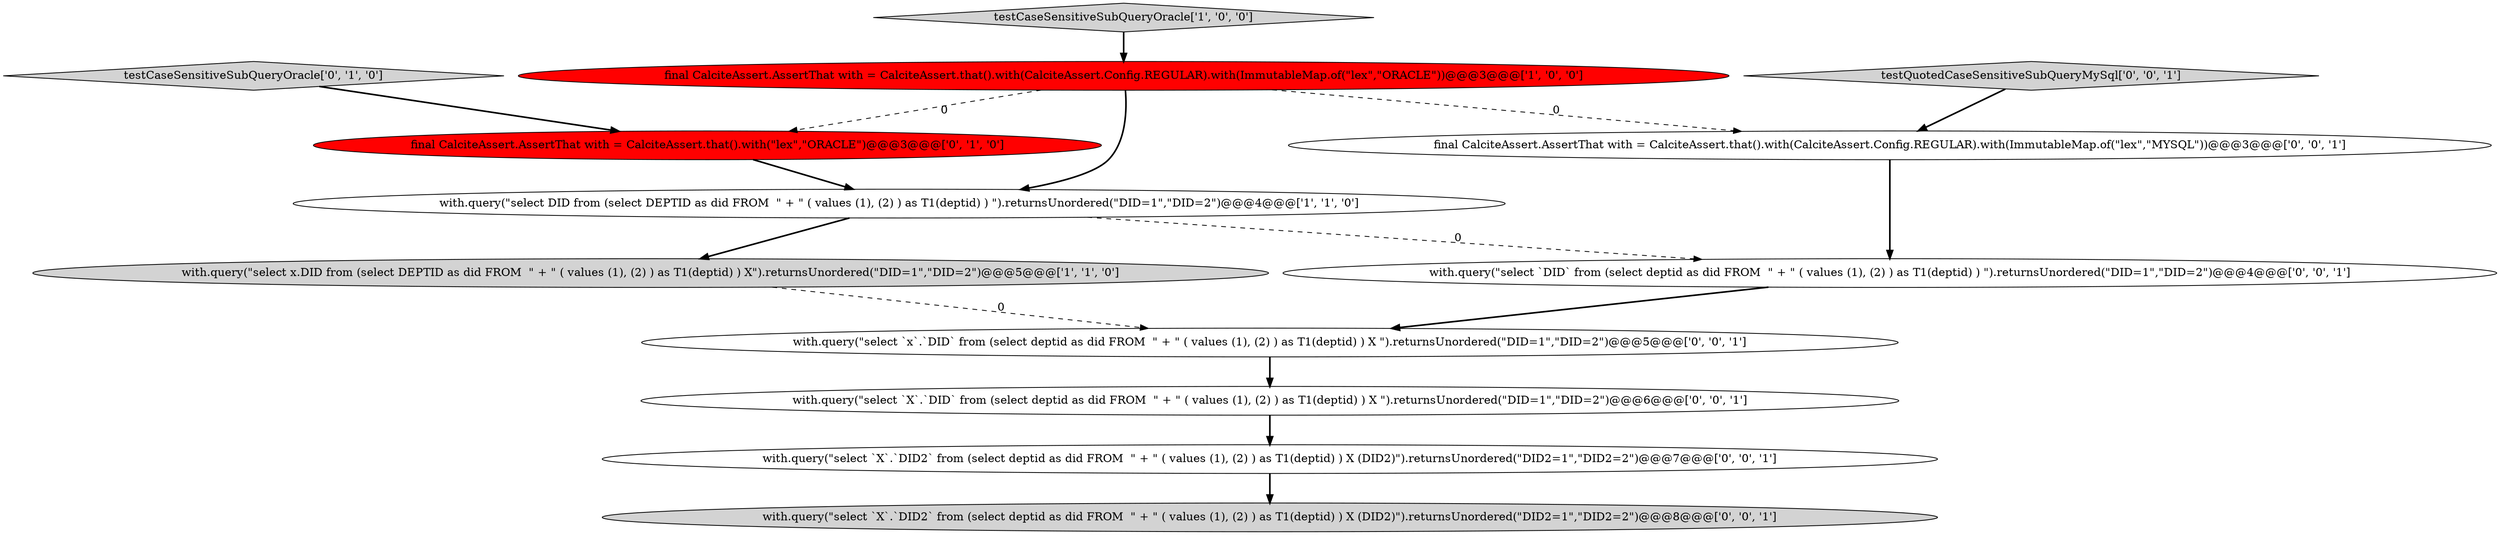 digraph {
0 [style = filled, label = "with.query(\"select DID from (select DEPTID as did FROM  \" + \" ( values (1), (2) ) as T1(deptid) ) \").returnsUnordered(\"DID=1\",\"DID=2\")@@@4@@@['1', '1', '0']", fillcolor = white, shape = ellipse image = "AAA0AAABBB1BBB"];
11 [style = filled, label = "with.query(\"select `X`.`DID2` from (select deptid as did FROM  \" + \" ( values (1), (2) ) as T1(deptid) ) X (DID2)\").returnsUnordered(\"DID2=1\",\"DID2=2\")@@@7@@@['0', '0', '1']", fillcolor = white, shape = ellipse image = "AAA0AAABBB3BBB"];
8 [style = filled, label = "with.query(\"select `X`.`DID2` from (select deptid as did FROM  \" + \" ( values (1), (2) ) as T1(deptid) ) X (DID2)\").returnsUnordered(\"DID2=1\",\"DID2=2\")@@@8@@@['0', '0', '1']", fillcolor = lightgray, shape = ellipse image = "AAA0AAABBB3BBB"];
1 [style = filled, label = "final CalciteAssert.AssertThat with = CalciteAssert.that().with(CalciteAssert.Config.REGULAR).with(ImmutableMap.of(\"lex\",\"ORACLE\"))@@@3@@@['1', '0', '0']", fillcolor = red, shape = ellipse image = "AAA1AAABBB1BBB"];
10 [style = filled, label = "testQuotedCaseSensitiveSubQueryMySql['0', '0', '1']", fillcolor = lightgray, shape = diamond image = "AAA0AAABBB3BBB"];
12 [style = filled, label = "with.query(\"select `x`.`DID` from (select deptid as did FROM  \" + \" ( values (1), (2) ) as T1(deptid) ) X \").returnsUnordered(\"DID=1\",\"DID=2\")@@@5@@@['0', '0', '1']", fillcolor = white, shape = ellipse image = "AAA0AAABBB3BBB"];
6 [style = filled, label = "final CalciteAssert.AssertThat with = CalciteAssert.that().with(CalciteAssert.Config.REGULAR).with(ImmutableMap.of(\"lex\",\"MYSQL\"))@@@3@@@['0', '0', '1']", fillcolor = white, shape = ellipse image = "AAA0AAABBB3BBB"];
2 [style = filled, label = "testCaseSensitiveSubQueryOracle['1', '0', '0']", fillcolor = lightgray, shape = diamond image = "AAA0AAABBB1BBB"];
3 [style = filled, label = "with.query(\"select x.DID from (select DEPTID as did FROM  \" + \" ( values (1), (2) ) as T1(deptid) ) X\").returnsUnordered(\"DID=1\",\"DID=2\")@@@5@@@['1', '1', '0']", fillcolor = lightgray, shape = ellipse image = "AAA0AAABBB1BBB"];
5 [style = filled, label = "testCaseSensitiveSubQueryOracle['0', '1', '0']", fillcolor = lightgray, shape = diamond image = "AAA0AAABBB2BBB"];
7 [style = filled, label = "with.query(\"select `X`.`DID` from (select deptid as did FROM  \" + \" ( values (1), (2) ) as T1(deptid) ) X \").returnsUnordered(\"DID=1\",\"DID=2\")@@@6@@@['0', '0', '1']", fillcolor = white, shape = ellipse image = "AAA0AAABBB3BBB"];
4 [style = filled, label = "final CalciteAssert.AssertThat with = CalciteAssert.that().with(\"lex\",\"ORACLE\")@@@3@@@['0', '1', '0']", fillcolor = red, shape = ellipse image = "AAA1AAABBB2BBB"];
9 [style = filled, label = "with.query(\"select `DID` from (select deptid as did FROM  \" + \" ( values (1), (2) ) as T1(deptid) ) \").returnsUnordered(\"DID=1\",\"DID=2\")@@@4@@@['0', '0', '1']", fillcolor = white, shape = ellipse image = "AAA0AAABBB3BBB"];
0->3 [style = bold, label=""];
1->4 [style = dashed, label="0"];
11->8 [style = bold, label=""];
9->12 [style = bold, label=""];
7->11 [style = bold, label=""];
1->0 [style = bold, label=""];
0->9 [style = dashed, label="0"];
6->9 [style = bold, label=""];
3->12 [style = dashed, label="0"];
1->6 [style = dashed, label="0"];
10->6 [style = bold, label=""];
2->1 [style = bold, label=""];
12->7 [style = bold, label=""];
5->4 [style = bold, label=""];
4->0 [style = bold, label=""];
}
